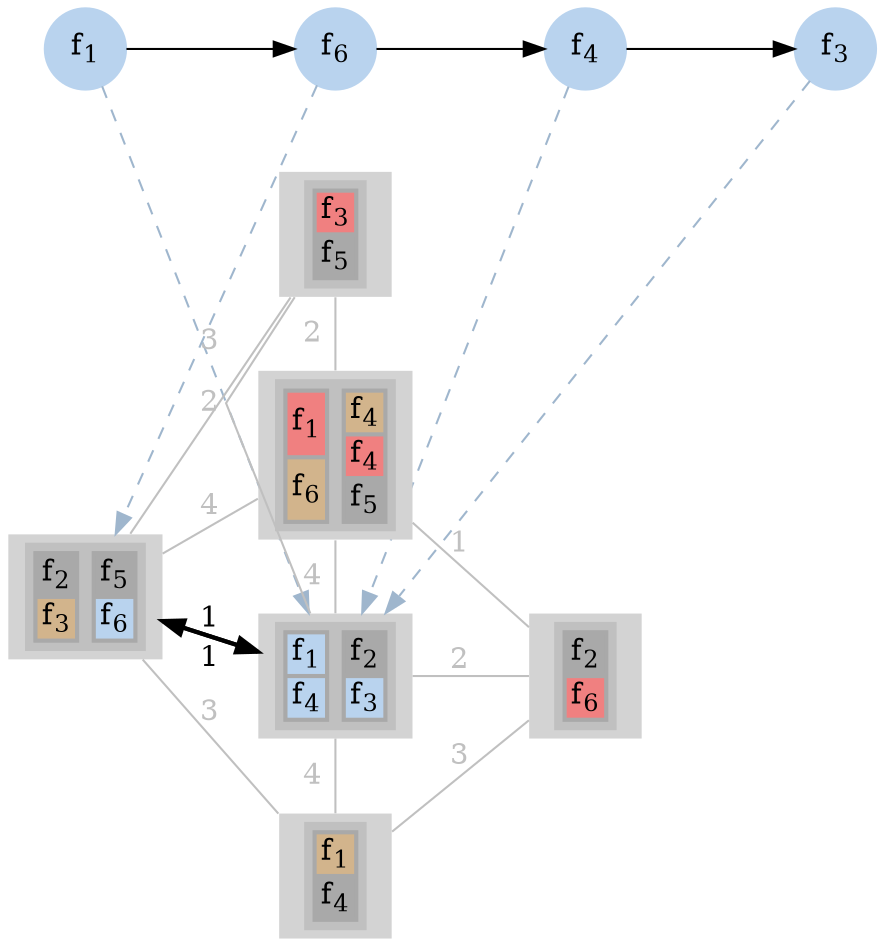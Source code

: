 digraph G
{
ranksep = "equally"
rankdir = LR
subgraph sfc
{
node [shape=circle]
{rank = same; f1; };
{rank = same; f6; };
{rank = same; f4; };
{rank = same; f3; };
f1[style=filled label=<f<SUB>1</SUB>> color="slategray2"]
f6[style=filled label=<f<SUB>6</SUB>> color="slategray2"]
f4[style=filled label=<f<SUB>4</SUB>> color="slategray2"]
f3[style=filled label=<f<SUB>3</SUB>> color="slategray2"]
f1 -> f6
f6 -> f4
f4 -> f3
}
subgraph network
{
node [shape=none]
{rank = same; 1; };
{rank = same; 2; 3; 5; 6; };
{rank = same; 4; };
5[style=filled
label=<
<TABLE BORDER="0" BGCOLOR="gray">
<TR>
<TD>
<TABLE BORDER="0" BGCOLOR="darkgray">
<TR><TD PORT="f2" BGCOLOR="slategray2">f<SUB>1</SUB></TD></TR>
<TR><TD PORT="f11" BGCOLOR="slategray2">f<SUB>4</SUB></TD></TR>
</TABLE>
</TD>
<TD>
<TABLE BORDER="0" BGCOLOR="darkgray">
<TR><TD PORT="f6" BGCOLOR="darkgray">f<SUB>2</SUB></TD></TR>
<TR><TD PORT="f9" BGCOLOR="slategray2">f<SUB>3</SUB></TD></TR>
</TABLE>
</TD>
</TR>
</TABLE>>]

1[style=filled
label=<
<TABLE BORDER="0" BGCOLOR="gray">
<TR>
<TD>
<TABLE BORDER="0" BGCOLOR="darkgray">
<TR><TD PORT="f4" BGCOLOR="darkgray">f<SUB>2</SUB></TD></TR>
<TR><TD PORT="f7" BGCOLOR="tan">f<SUB>3</SUB></TD></TR>
</TABLE>
</TD>
<TD>
<TABLE BORDER="0" BGCOLOR="darkgray">
<TR><TD PORT="f13" BGCOLOR="darkgray">f<SUB>5</SUB></TD></TR>
<TR><TD PORT="f18" BGCOLOR="slategray2">f<SUB>6</SUB></TD></TR>
</TABLE>
</TD>
</TR>
</TABLE>>]

1[style=filled
label=<
<TABLE BORDER="0" BGCOLOR="gray">
<TR>
<TD>
<TABLE BORDER="0" BGCOLOR="darkgray">
<TR><TD PORT="f4" BGCOLOR="darkgray">f<SUB>2</SUB></TD></TR>
<TR><TD PORT="f7" BGCOLOR="tan">f<SUB>3</SUB></TD></TR>
</TABLE>
</TD>
<TD>
<TABLE BORDER="0" BGCOLOR="darkgray">
<TR><TD PORT="f13" BGCOLOR="darkgray">f<SUB>5</SUB></TD></TR>
<TR><TD PORT="f18" BGCOLOR="slategray2">f<SUB>6</SUB></TD></TR>
</TABLE>
</TD>
</TR>
</TABLE>>]

5[style=filled
label=<
<TABLE BORDER="0" BGCOLOR="gray">
<TR>
<TD>
<TABLE BORDER="0" BGCOLOR="darkgray">
<TR><TD PORT="f2" BGCOLOR="slategray2">f<SUB>1</SUB></TD></TR>
<TR><TD PORT="f11" BGCOLOR="slategray2">f<SUB>4</SUB></TD></TR>
</TABLE>
</TD>
<TD>
<TABLE BORDER="0" BGCOLOR="darkgray">
<TR><TD PORT="f6" BGCOLOR="darkgray">f<SUB>2</SUB></TD></TR>
<TR><TD PORT="f9" BGCOLOR="slategray2">f<SUB>3</SUB></TD></TR>
</TABLE>
</TD>
</TR>
</TABLE>>]

2[style=filled
label=<
<TABLE BORDER="0" BGCOLOR="gray">
<TR>
<TD>
<TABLE BORDER="0" BGCOLOR="darkgray">
<TR><TD PORT="f8" BGCOLOR="lightcoral">f<SUB>3</SUB></TD></TR>
<TR><TD PORT="f15" BGCOLOR="darkgray">f<SUB>5</SUB></TD></TR>
</TABLE>
</TD>
</TR>
</TABLE>>]

3[style=filled
label=<
<TABLE BORDER="0" BGCOLOR="gray">
<TR>
<TD>
<TABLE BORDER="0" BGCOLOR="darkgray">
<TR><TD PORT="f1" BGCOLOR="lightcoral">f<SUB>1</SUB></TD></TR>
<TR><TD PORT="f16" BGCOLOR="tan">f<SUB>6</SUB></TD></TR>
</TABLE>
</TD>
<TD>
<TABLE BORDER="0" BGCOLOR="darkgray">
<TR><TD PORT="f10" BGCOLOR="tan">f<SUB>4</SUB></TD></TR>
<TR><TD PORT="f10" BGCOLOR="lightcoral">f<SUB>4</SUB></TD></TR>
<TR><TD PORT="f14" BGCOLOR="darkgray">f<SUB>5</SUB></TD></TR>
</TABLE>
</TD>
</TR>
</TABLE>>]

6[style=filled
label=<
<TABLE BORDER="0" BGCOLOR="gray">
<TR>
<TD>
<TABLE BORDER="0" BGCOLOR="darkgray">
<TR><TD PORT="f3" BGCOLOR="tan">f<SUB>1</SUB></TD></TR>
<TR><TD PORT="f12" BGCOLOR="darkgray">f<SUB>4</SUB></TD></TR>
</TABLE>
</TD>
</TR>
</TABLE>>]

4[style=filled
label=<
<TABLE BORDER="0" BGCOLOR="gray">
<TR>
<TD>
<TABLE BORDER="0" BGCOLOR="darkgray">
<TR><TD PORT="f5" BGCOLOR="darkgray">f<SUB>2</SUB></TD></TR>
<TR><TD PORT="f17" BGCOLOR="lightcoral">f<SUB>6</SUB></TD></TR>
</TABLE>
</TD>
</TR>
</TABLE>>]

5 -> 1[label="1" color="black" penwidth=2]
1 -> 5[label="1" color="black" penwidth=2]
1 -> 2[label="3" color="gray" fontcolor="gray" dir = none]
1 -> 3[label="4" color="gray" fontcolor="gray" dir = none]
1 -> 6[label="3" color="gray" fontcolor="gray" dir = none]
2 -> 3[label="2" color="gray" fontcolor="gray" dir = none]
2 -> 5[label="2" color="gray" fontcolor="gray" dir = none]
3 -> 4[label="1" color="gray" fontcolor="gray" dir = none]
3 -> 5[label="4" color="gray" fontcolor="gray" dir = none]
4 -> 5[label="2" color="gray" fontcolor="gray" dir = none]
4 -> 6[label="3" color="gray" fontcolor="gray" dir = none]
5 -> 6[label="4" color="gray" fontcolor="gray" dir = none]
}
splines=false
f1 -> 5[color="slategray3" style=dashed constraint=false]
f6 -> 1[color="slategray3" style=dashed constraint=false]
f4 -> 5[color="slategray3" style=dashed constraint=false]
f3 -> 5[color="slategray3" style=dashed constraint=false]
}